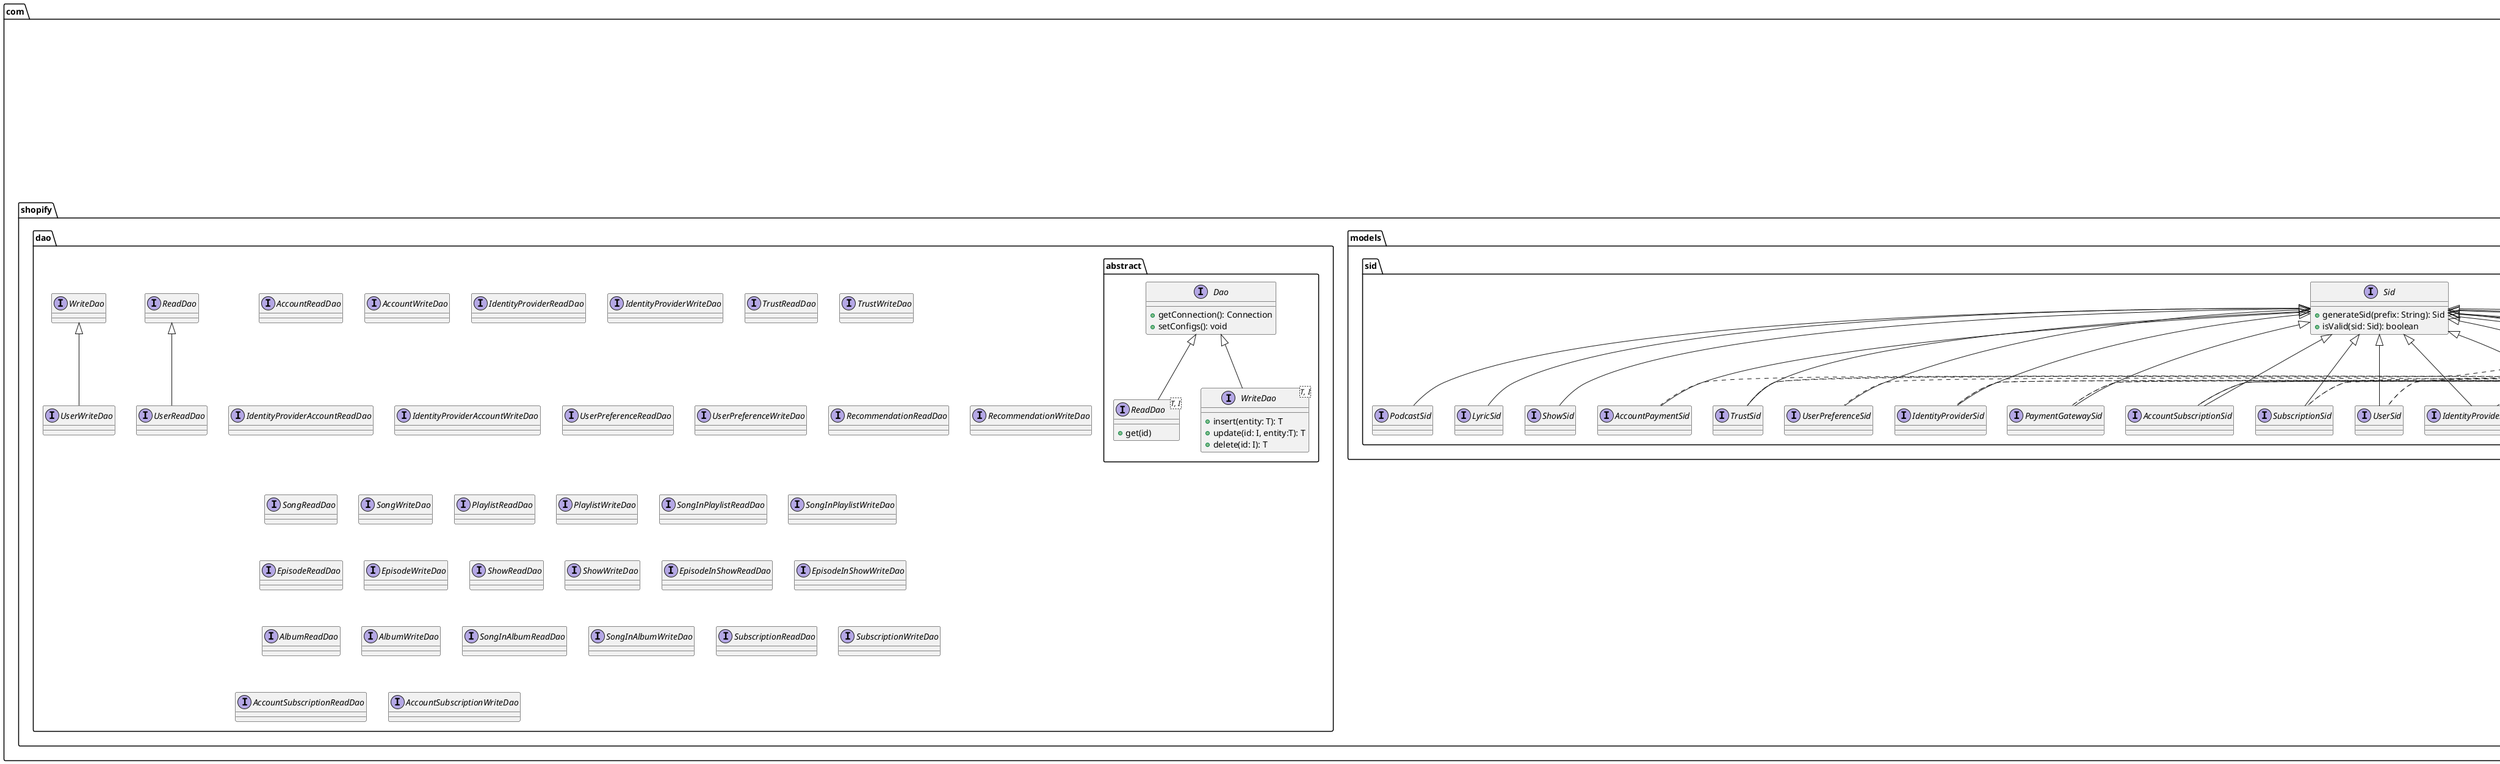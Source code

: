  @startuml
'https://plantuml.com/class-diagram

package com.spotify.db.models {
    class SongDB {
        - id: int
    }

    class EpisodeDB {
        - id: int
    }

    class PlaylistDB {
        - id: int
        - genreId: int
        - createdBy: int
        - songs: List<songId>
    }

    class PodcastDB {
        - id: int
        - genreId: int
    }

    class ShowDB {
        - id: int
        - genreId: int
    }

    class ArtistDB {
        - id: int
    }

    class GenreDB {
        - id: int
    }

    class LyricDB {
        - id: int
        - songId: int
        - content: String
    }

    class AlbumDB {
        - id: int
        - genreId: int
    }

    class SongInPlaylistDB {
        - playListId: int
        - songId: int
    }

    SongInPlaylistDB o-- PlaylistDB
    SongInPlaylistDB o-- SongDB

    class SongInAlbumDB {
        - albumId: int
        - songId: int
    }

    class EpisodeInShowDB {
        - episodeId: int
        - showId: int
    }

    EpisodeInShowDB o-- EpisodeDB
    EpisodeInShowDB o-- ShowDB

    class EpisodeInPodcastDB {
        - episodeId: int
        - podcastId: int
    }

    EpisodeInPodcastDB o-- EpisodeDB
    EpisodeInPodcastDB o-- PodcastDB
}


 /'Sids'/

    package com.shopify.models.sid {

        interface Sid {
            + generateSid(prefix: String): Sid
            + isValid(sid: Sid): boolean
        }

        interface AudioSid implements Sid {

        }

        interface SongSid implements Sid {
        }

        interface PlaylistSid implements Sid {
        }

        interface ThumbnailSid implements Sid{
        }

        interface ChunkSid implements Sid{
        }

        interface EpisodeSid implements Sid{
        }

        interface ShowSid implements Sid{
        }

        interface PodcastSid implements Sid{
        }

        interface ArtistSid implements Sid{
        }

        interface UserSid implements Sid {}

        interface AccountSid implements Sid {}

        interface PaymentGatewaySid implements Sid {}

        interface AccountPaymentSid implements Sid {}

        interface IdentityProviderSid implements Sid {}

        interface TrustSid implements Sid {}

        interface IdentityProviderAccountSid implements Sid {}

        interface UserPreferenceSid implements Sid {}

        interface GenreSid implements Sid {}

        interface LyricSid implements Sid {}

        interface SubscriptionSid implements Sid {}

        interface AccountSubscriptionSid implements Sid {}
    }

package com.spotify.model {

    class User {
        - name: String
        - email: String
        - id: UserSid
        - accountId: AccountSid
    }
    User o.. UserSid
    User o.. AccountSid

    class UserPreference {
        - id: UserPreferenceSid
        - userId: UserSid
        - preferenceType: PreferenceType
        - preferenceId: Sid
    }

    UserPreference o.. UserPreferenceSid
    UserPreference o.. UserSid

    class Account {
        - id: AccountSid
        - activeIdentityProvider: IdentityProviderSid
        - paymentId: AccountPaymentSid
        - subscriptionId: AccountSubscriptionSid
        - email: String
        - phone: String
    }

    Account o.. AccountSid
    Account o.. PaymentGatewaySid
    Account o.. IdentityProviderSid
    Account o.. AccountSubscriptionSid

    class Subscription {
        - id: SubscriptionSid
        - name : String
        - activeDuration: Timeframe
        - fee: double
    }

    Subscription o.. SubscriptionSid

    class AccountSubscription {
        - id : AccountSubscriptionSid
        - subscriptionId: SubscriptionSid
        - startDateTime: DateTime
        - endDateTime: DateTime
    }

    AccountSubscription o.. SubscriptionSid
    AccountSubscription o-- AccountSubscriptionSid

    class PaymentGateway {
        - id: PaymentGatewaySid
        - paymentUrl: String
        - paymentType: PaymentType
    }

    PaymentGateway o.. PaymentGatewaySid

    class AccountPayment {
        - id: AccountPaymentSid
        - paymentType: PaymentType
    }

    AccountPayment o.. AccountPaymentSid

    class IdentityProvider {
        - id: IdentityProviderSid
        - trustId: TrustSid
        - loginUrl: String
        - logoutUrl: String
    }

    IdentityProvider o.. IdentityProviderSid
    IdentityProvider o.. TrustSid

    class Trust {
        - id: TrustSid
        - trustType: TrustType
        - content: String
    }

    Trust o.. TrustSid

    class IdentityProviderAccount {
        - id: IdentityProviderAccountSid
        - accountId: AccountSid
        - assertion: String
    }

    IdentityProviderAccount o.. IdentityProviderAccountSid
    IdentityProviderAccount o.. AccountSid

    IdentityProviderAccount o.. IdentityProviderAccountSid
    IdentityProviderAccount o.. AccountSid

    class Recommendation {
        - preferenceType: PreferenceType
        - preferenceValue: String
        - preferenceIds: Map<ListType, List<Sid>>
    }

    enum PreferenceType {
        GENRE,
        ARTIST,
        LANGUAGE,
    }

    enum ListType {
        Playlist,
        Podcast,
        Show
    }

    enum TrustType {
        CERTIFICATE,
        SECRET,
        MFA,
        SAML_METADATA
    }

    interface Media {
        + getMediaType(): MediaType
    }

    interface Chunk {
        + getSid(): ChunkSid
        + getContent(): void
    }

    Chunk o.. ChunkSid

    class AudioChunk implements Chunk {
        - chunkUrl: String
        - nextChunk: ChunkSid
    }


    class Audio implements Media {
        - id: AudioSid
        - chunk: AudioChunk
    }
    Audio o.. AudioChunk
    Audio o-- AudioSid


    /'Think on the Streaming chunks for SOng Audio'/
    class Song {
        - id: SongSid
        - audioSid: AudioSid
        - meta: SongMeta
        - genreId: GenreSid
        - lyricId: LyricSid
    }

    Song o-- SongSid
    Song o-- GenreSid

    class Lyric {
        - id: LyricSid
        - content: String
    }

    class SongMeta {
        + getTitle(): String
        + duration: Time
        + thumbNail: ThumbnailSid
        - artists: List<ArtistSid>

    }

    SongMeta o.. ThumbnailSid
    SongMeta o.. ArtistSid
    Song o-- SongMeta

    class ThumbNail {
        - id: ThumbnailSid
        - cloudLink: String
    }

    Song o.. SongMeta
    Song o.. Audio

    class Playlist {
        - id: PlaylistSid
        - songs: List<Map<SongSid, SongMeta>>
        - artists: List<ArtistSid>
        - genreId: GenreSid
    }
    Playlist o-- PlaylistSid
    Playlist o.. SongSid
    Playlist o.. SongMeta
    Playlist o.. ArtistSid
    Playlist o.. GenreSid

    class Album {
        - id: AlbumSid
        - songs: List<Map<SongSid, SongMeta>>
    }

    /'Podcast'/

    class Episode {
        - id: EpisodeSid
        - audioSid: AudioSid
        - episodeMeta: EpisodeMeta
        - genreId: GenreSid
    }

    Episode o-- EpisodeSid
    Episode o.. EpisodeMeta
    Episode o.. GenreSid

    class EpisodeMeta {
        - title: String
        - duration: Time
        - artists: List<ArtistSid>
    }

    EpisodeMeta o.. ArtistSid

    class Podcast {
        - id: PodcastSid
        - episodes: List<EpisodeSid>
        - artists: List<ArtistSid>
        - genreId: GenreSid
    }
    Podcast o.. EpisodeSid
    Podcast o.. ArtistSid
    Podcast o.. GenreSid

    class Show {
        - id: ShowSid
        - episodes: List<EpisodeSid>
        - artists: List<ArtistSid>
        - genreId: GenreSid
    }

    Show o.. EpisodeSid
    Show o.. GenreSid

    class Artist {
        - id: ArtistSid
        - name: String
    }

    Artist o-- ArtistSid

    class Genre {
        - id: GenreSid
        - name: String
        - description: String
        - thumbnailId: ThumbnailSid
    }


    /'Enums'/
    enum MediaType {
        Audio,
        Video,
        Transcript
    }
}

package com.shopify.dao.abstract {
    interface Dao {
        + getConnection(): Connection
        + setConfigs(): void
    }

    interface ReadDao<T, I> implements Dao {
        + get(id)
    }

    interface WriteDao<T, I> implements Dao {
        + insert(entity: T): T
        + update(id: I, entity:T): T
        + delete(id: I): T
    }
}

package com.shopify.dao {
    interface UserReadDao implements ReadDao{

    }

    interface UserWriteDao implements WriteDao{

    }

    interface AccountReadDao {

    }


    interface AccountWriteDao {

    }

    interface IdentityProviderReadDao {

    }

    interface IdentityProviderWriteDao {

    }

    interface TrustReadDao {

    }


    interface TrustWriteDao {

    }

    interface IdentityProviderAccountReadDao {

    }


    interface IdentityProviderAccountWriteDao {

    }

    interface UserPreferenceReadDao {

    }


    interface UserPreferenceWriteDao {

    }

    interface RecommendationReadDao {

    }


    interface RecommendationWriteDao {

    }

    interface SongReadDao {

    }


    interface SongWriteDao {

    }

    interface PlaylistReadDao {
    }


    interface PlaylistWriteDao {
    }

    interface SongInPlaylistReadDao {
    }

    interface SongInPlaylistWriteDao {

    }

    interface EpisodeReadDao {

    }

    interface EpisodeWriteDao {

    }

    interface ShowReadDao {

    }

    interface ShowWriteDao {

    }

    interface EpisodeInShowReadDao {

    }

    interface EpisodeInShowWriteDao {

    }

    interface AlbumReadDao {

    }

    interface AlbumWriteDao {

    }

    interface SongInAlbumReadDao {

    }


    interface SongInAlbumWriteDao {

    }

    interface SubscriptionReadDao {

    }

    interface SubscriptionWriteDao {

    }

    interface AccountSubscriptionReadDao {

    }

    interface AccountSubscriptionWriteDao {

    }
}
@enduml